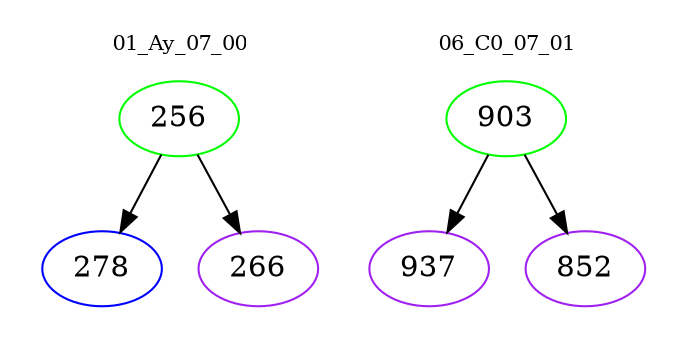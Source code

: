 digraph{
subgraph cluster_0 {
color = white
label = "01_Ay_07_00";
fontsize=10;
T0_256 [label="256", color="green"]
T0_256 -> T0_278 [color="black"]
T0_278 [label="278", color="blue"]
T0_256 -> T0_266 [color="black"]
T0_266 [label="266", color="purple"]
}
subgraph cluster_1 {
color = white
label = "06_C0_07_01";
fontsize=10;
T1_903 [label="903", color="green"]
T1_903 -> T1_937 [color="black"]
T1_937 [label="937", color="purple"]
T1_903 -> T1_852 [color="black"]
T1_852 [label="852", color="purple"]
}
}
